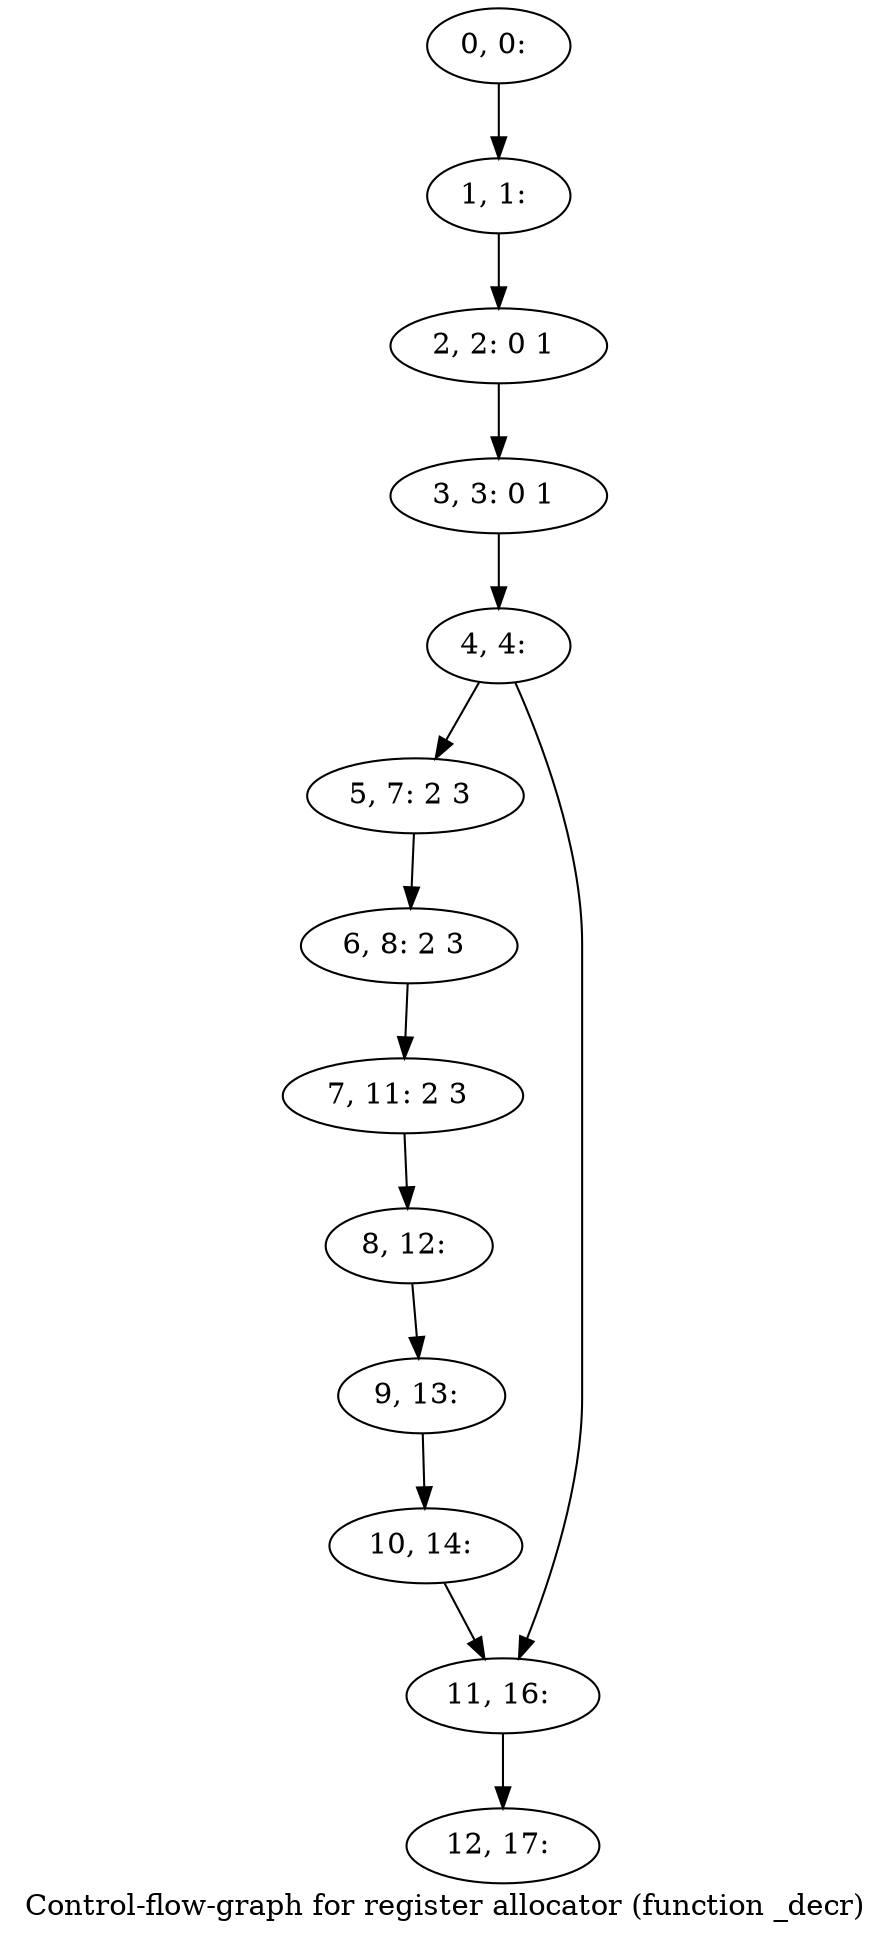 digraph G {
graph [label="Control-flow-graph for register allocator (function _decr)"]
0[label="0, 0: "];
1[label="1, 1: "];
2[label="2, 2: 0 1 "];
3[label="3, 3: 0 1 "];
4[label="4, 4: "];
5[label="5, 7: 2 3 "];
6[label="6, 8: 2 3 "];
7[label="7, 11: 2 3 "];
8[label="8, 12: "];
9[label="9, 13: "];
10[label="10, 14: "];
11[label="11, 16: "];
12[label="12, 17: "];
0->1 ;
1->2 ;
2->3 ;
3->4 ;
4->5 ;
4->11 ;
5->6 ;
6->7 ;
7->8 ;
8->9 ;
9->10 ;
10->11 ;
11->12 ;
}
